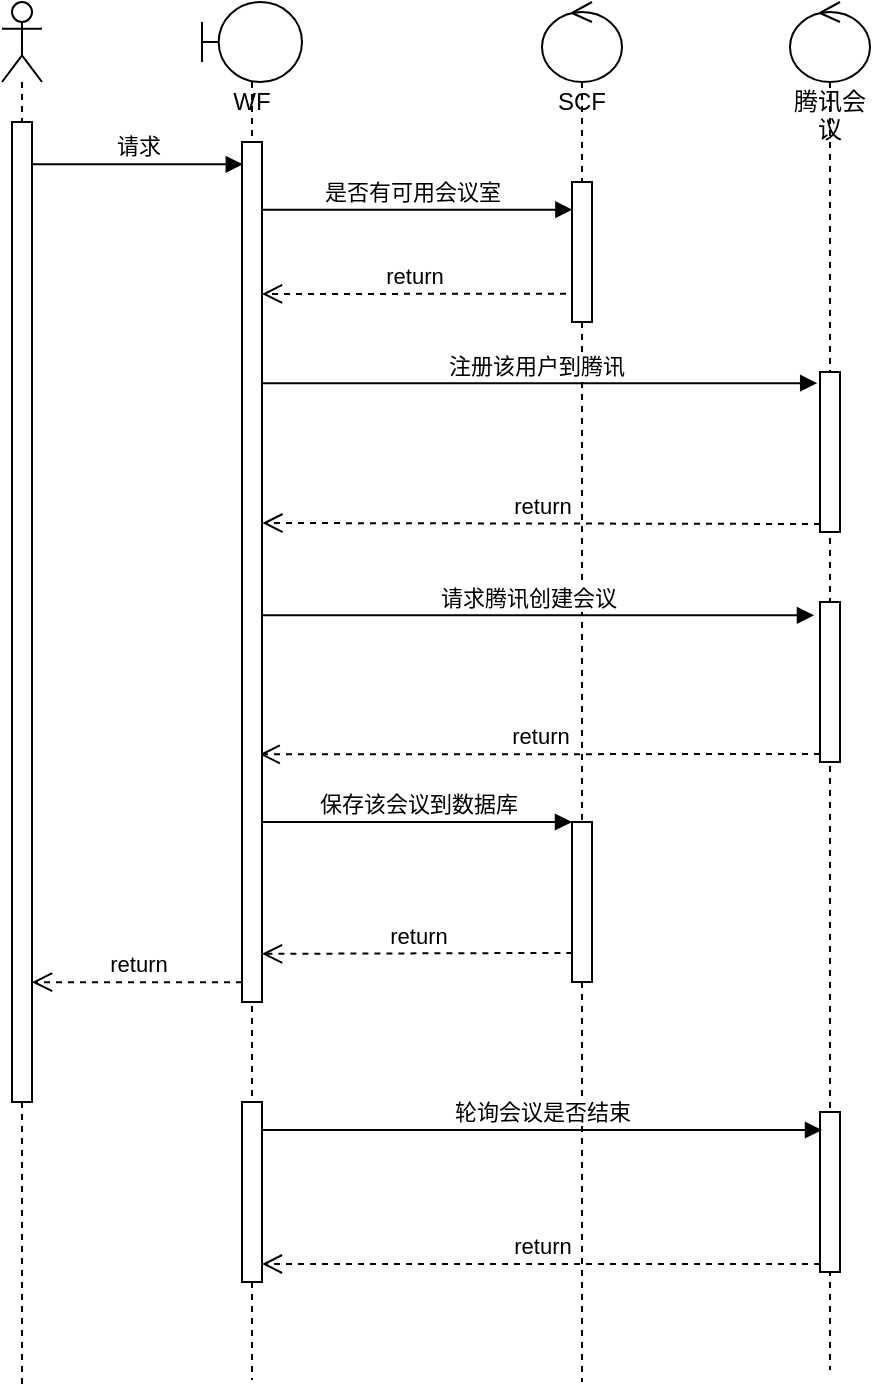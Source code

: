 <mxfile version="14.2.4" type="github">
  <diagram id="xVNADt7tzYEhVAf-94fL" name="第 1 页">
    <mxGraphModel dx="1422" dy="762" grid="0" gridSize="10" guides="1" tooltips="1" connect="1" arrows="1" fold="1" page="1" pageScale="1" pageWidth="827" pageHeight="1169" math="0" shadow="0">
      <root>
        <mxCell id="0" />
        <mxCell id="1" parent="0" />
        <mxCell id="V5x-x4cvyV8-CbPFyoAy-3" value="SCF" style="shape=umlLifeline;participant=umlControl;perimeter=lifelinePerimeter;whiteSpace=wrap;html=1;container=1;collapsible=0;recursiveResize=0;verticalAlign=top;spacingTop=36;outlineConnect=0;" parent="1" vertex="1">
          <mxGeometry x="442" y="65" width="40" height="690" as="geometry" />
        </mxCell>
        <mxCell id="V5x-x4cvyV8-CbPFyoAy-5" value="" style="html=1;points=[];perimeter=orthogonalPerimeter;" parent="V5x-x4cvyV8-CbPFyoAy-3" vertex="1">
          <mxGeometry x="15" y="90" width="10" height="70" as="geometry" />
        </mxCell>
        <mxCell id="V5x-x4cvyV8-CbPFyoAy-17" value="" style="html=1;points=[];perimeter=orthogonalPerimeter;" parent="V5x-x4cvyV8-CbPFyoAy-3" vertex="1">
          <mxGeometry x="15" y="410" width="10" height="80" as="geometry" />
        </mxCell>
        <mxCell id="V5x-x4cvyV8-CbPFyoAy-6" value="是否有可用会议室" style="html=1;verticalAlign=bottom;endArrow=block;entryX=0.02;entryY=0.198;entryDx=0;entryDy=0;entryPerimeter=0;" parent="1" target="V5x-x4cvyV8-CbPFyoAy-5" edge="1">
          <mxGeometry relative="1" as="geometry">
            <mxPoint x="297" y="168.86" as="sourcePoint" />
          </mxGeometry>
        </mxCell>
        <mxCell id="V5x-x4cvyV8-CbPFyoAy-7" value="return" style="html=1;verticalAlign=bottom;endArrow=open;dashed=1;endSize=8;exitX=-0.3;exitY=0.798;exitDx=0;exitDy=0;exitPerimeter=0;" parent="1" source="V5x-x4cvyV8-CbPFyoAy-5" edge="1">
          <mxGeometry relative="1" as="geometry">
            <mxPoint x="302" y="211" as="targetPoint" />
          </mxGeometry>
        </mxCell>
        <mxCell id="V5x-x4cvyV8-CbPFyoAy-10" value="腾讯会议" style="shape=umlLifeline;participant=umlControl;perimeter=lifelinePerimeter;whiteSpace=wrap;html=1;container=1;collapsible=0;recursiveResize=0;verticalAlign=top;spacingTop=36;outlineConnect=0;" parent="1" vertex="1">
          <mxGeometry x="566" y="65" width="40" height="684" as="geometry" />
        </mxCell>
        <mxCell id="V5x-x4cvyV8-CbPFyoAy-11" value="" style="html=1;points=[];perimeter=orthogonalPerimeter;" parent="V5x-x4cvyV8-CbPFyoAy-10" vertex="1">
          <mxGeometry x="15" y="185" width="10" height="80" as="geometry" />
        </mxCell>
        <mxCell id="V5x-x4cvyV8-CbPFyoAy-14" value="" style="html=1;points=[];perimeter=orthogonalPerimeter;" parent="V5x-x4cvyV8-CbPFyoAy-10" vertex="1">
          <mxGeometry x="15" y="300" width="10" height="80" as="geometry" />
        </mxCell>
        <mxCell id="V5x-x4cvyV8-CbPFyoAy-26" value="" style="html=1;points=[];perimeter=orthogonalPerimeter;" parent="V5x-x4cvyV8-CbPFyoAy-10" vertex="1">
          <mxGeometry x="15" y="555" width="10" height="80" as="geometry" />
        </mxCell>
        <mxCell id="V5x-x4cvyV8-CbPFyoAy-12" value="注册该用户到腾讯" style="html=1;verticalAlign=bottom;endArrow=block;entryX=-0.14;entryY=0.07;entryDx=0;entryDy=0;entryPerimeter=0;" parent="1" target="V5x-x4cvyV8-CbPFyoAy-11" edge="1">
          <mxGeometry relative="1" as="geometry">
            <mxPoint x="297" y="255.6" as="sourcePoint" />
          </mxGeometry>
        </mxCell>
        <mxCell id="V5x-x4cvyV8-CbPFyoAy-13" value="return" style="html=1;verticalAlign=bottom;endArrow=open;dashed=1;endSize=8;exitX=0;exitY=0.95;entryX=1.02;entryY=0.443;entryDx=0;entryDy=0;entryPerimeter=0;" parent="1" source="V5x-x4cvyV8-CbPFyoAy-11" edge="1" target="V5x-x4cvyV8-CbPFyoAy-22">
          <mxGeometry relative="1" as="geometry">
            <mxPoint x="297" y="326" as="targetPoint" />
          </mxGeometry>
        </mxCell>
        <mxCell id="V5x-x4cvyV8-CbPFyoAy-15" value="请求腾讯创建会议" style="html=1;verticalAlign=bottom;endArrow=block;entryX=-0.3;entryY=0.083;entryDx=0;entryDy=0;entryPerimeter=0;" parent="1" target="V5x-x4cvyV8-CbPFyoAy-14" edge="1">
          <mxGeometry relative="1" as="geometry">
            <mxPoint x="291.5" y="371.64" as="sourcePoint" />
          </mxGeometry>
        </mxCell>
        <mxCell id="V5x-x4cvyV8-CbPFyoAy-16" value="return" style="html=1;verticalAlign=bottom;endArrow=open;dashed=1;endSize=8;exitX=0;exitY=0.95;entryX=0.883;entryY=0.712;entryDx=0;entryDy=0;entryPerimeter=0;" parent="1" source="V5x-x4cvyV8-CbPFyoAy-14" edge="1" target="V5x-x4cvyV8-CbPFyoAy-22">
          <mxGeometry relative="1" as="geometry">
            <mxPoint x="297" y="441" as="targetPoint" />
          </mxGeometry>
        </mxCell>
        <mxCell id="V5x-x4cvyV8-CbPFyoAy-18" value="保存该会议到数据库" style="html=1;verticalAlign=bottom;endArrow=block;entryX=0;entryY=0;" parent="1" target="V5x-x4cvyV8-CbPFyoAy-17" edge="1">
          <mxGeometry relative="1" as="geometry">
            <mxPoint x="302" y="475" as="sourcePoint" />
          </mxGeometry>
        </mxCell>
        <mxCell id="V5x-x4cvyV8-CbPFyoAy-19" value="return" style="html=1;verticalAlign=bottom;endArrow=open;dashed=1;endSize=8;exitX=0.02;exitY=0.818;entryX=1;entryY=0.944;entryDx=0;entryDy=0;entryPerimeter=0;exitDx=0;exitDy=0;exitPerimeter=0;" parent="1" source="V5x-x4cvyV8-CbPFyoAy-17" target="V5x-x4cvyV8-CbPFyoAy-22" edge="1">
          <mxGeometry relative="1" as="geometry">
            <mxPoint x="297" y="551" as="targetPoint" />
          </mxGeometry>
        </mxCell>
        <mxCell id="V5x-x4cvyV8-CbPFyoAy-20" value="" style="shape=umlLifeline;participant=umlActor;perimeter=lifelinePerimeter;whiteSpace=wrap;html=1;container=1;collapsible=0;recursiveResize=0;verticalAlign=top;spacingTop=36;outlineConnect=0;" parent="1" vertex="1">
          <mxGeometry x="172" y="65" width="20" height="691" as="geometry" />
        </mxCell>
        <mxCell id="V5x-x4cvyV8-CbPFyoAy-23" value="" style="html=1;points=[];perimeter=orthogonalPerimeter;" parent="V5x-x4cvyV8-CbPFyoAy-20" vertex="1">
          <mxGeometry x="5" y="60" width="10" height="490" as="geometry" />
        </mxCell>
        <mxCell id="V5x-x4cvyV8-CbPFyoAy-21" value="WF" style="shape=umlLifeline;participant=umlBoundary;perimeter=lifelinePerimeter;whiteSpace=wrap;html=1;container=1;collapsible=0;recursiveResize=0;verticalAlign=top;spacingTop=36;outlineConnect=0;" parent="1" vertex="1">
          <mxGeometry x="272" y="65" width="50" height="689" as="geometry" />
        </mxCell>
        <mxCell id="V5x-x4cvyV8-CbPFyoAy-22" value="" style="html=1;points=[];perimeter=orthogonalPerimeter;" parent="V5x-x4cvyV8-CbPFyoAy-21" vertex="1">
          <mxGeometry x="20" y="70" width="10" height="430" as="geometry" />
        </mxCell>
        <mxCell id="V5x-x4cvyV8-CbPFyoAy-29" value="" style="html=1;points=[];perimeter=orthogonalPerimeter;" parent="V5x-x4cvyV8-CbPFyoAy-21" vertex="1">
          <mxGeometry x="20" y="550" width="10" height="90" as="geometry" />
        </mxCell>
        <mxCell id="V5x-x4cvyV8-CbPFyoAy-24" value="请求" style="html=1;verticalAlign=bottom;endArrow=block;entryX=0.04;entryY=0.026;entryDx=0;entryDy=0;entryPerimeter=0;" parent="1" target="V5x-x4cvyV8-CbPFyoAy-22" edge="1" source="V5x-x4cvyV8-CbPFyoAy-23">
          <mxGeometry width="80" relative="1" as="geometry">
            <mxPoint x="192" y="146" as="sourcePoint" />
            <mxPoint x="272" y="165" as="targetPoint" />
          </mxGeometry>
        </mxCell>
        <mxCell id="V5x-x4cvyV8-CbPFyoAy-25" value="return" style="html=1;verticalAlign=bottom;endArrow=open;dashed=1;endSize=8;exitX=0;exitY=0.977;exitDx=0;exitDy=0;exitPerimeter=0;" parent="1" target="V5x-x4cvyV8-CbPFyoAy-23" edge="1" source="V5x-x4cvyV8-CbPFyoAy-22">
          <mxGeometry relative="1" as="geometry">
            <mxPoint x="292" y="565" as="sourcePoint" />
            <mxPoint x="212" y="565" as="targetPoint" />
          </mxGeometry>
        </mxCell>
        <mxCell id="V5x-x4cvyV8-CbPFyoAy-28" value="return" style="html=1;verticalAlign=bottom;endArrow=open;dashed=1;endSize=8;exitX=0;exitY=0.95;" parent="1" source="V5x-x4cvyV8-CbPFyoAy-26" edge="1">
          <mxGeometry relative="1" as="geometry">
            <mxPoint x="302" y="696" as="targetPoint" />
          </mxGeometry>
        </mxCell>
        <mxCell id="V5x-x4cvyV8-CbPFyoAy-27" value="轮询会议是否结束" style="html=1;verticalAlign=bottom;endArrow=block;" parent="1" source="V5x-x4cvyV8-CbPFyoAy-29" edge="1">
          <mxGeometry relative="1" as="geometry">
            <mxPoint x="516" y="595" as="sourcePoint" />
            <mxPoint x="582" y="629" as="targetPoint" />
          </mxGeometry>
        </mxCell>
      </root>
    </mxGraphModel>
  </diagram>
</mxfile>
